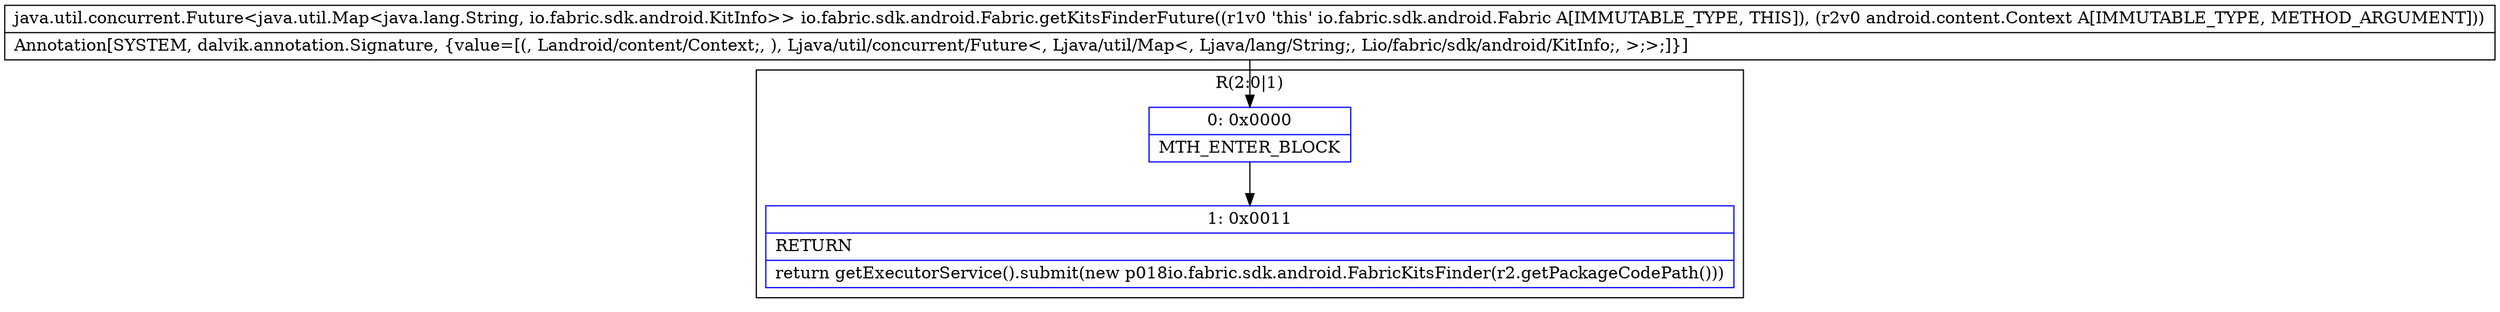 digraph "CFG forio.fabric.sdk.android.Fabric.getKitsFinderFuture(Landroid\/content\/Context;)Ljava\/util\/concurrent\/Future;" {
subgraph cluster_Region_1165645886 {
label = "R(2:0|1)";
node [shape=record,color=blue];
Node_0 [shape=record,label="{0\:\ 0x0000|MTH_ENTER_BLOCK\l}"];
Node_1 [shape=record,label="{1\:\ 0x0011|RETURN\l|return getExecutorService().submit(new p018io.fabric.sdk.android.FabricKitsFinder(r2.getPackageCodePath()))\l}"];
}
MethodNode[shape=record,label="{java.util.concurrent.Future\<java.util.Map\<java.lang.String, io.fabric.sdk.android.KitInfo\>\> io.fabric.sdk.android.Fabric.getKitsFinderFuture((r1v0 'this' io.fabric.sdk.android.Fabric A[IMMUTABLE_TYPE, THIS]), (r2v0 android.content.Context A[IMMUTABLE_TYPE, METHOD_ARGUMENT]))  | Annotation[SYSTEM, dalvik.annotation.Signature, \{value=[(, Landroid\/content\/Context;, ), Ljava\/util\/concurrent\/Future\<, Ljava\/util\/Map\<, Ljava\/lang\/String;, Lio\/fabric\/sdk\/android\/KitInfo;, \>;\>;]\}]\l}"];
MethodNode -> Node_0;
Node_0 -> Node_1;
}

